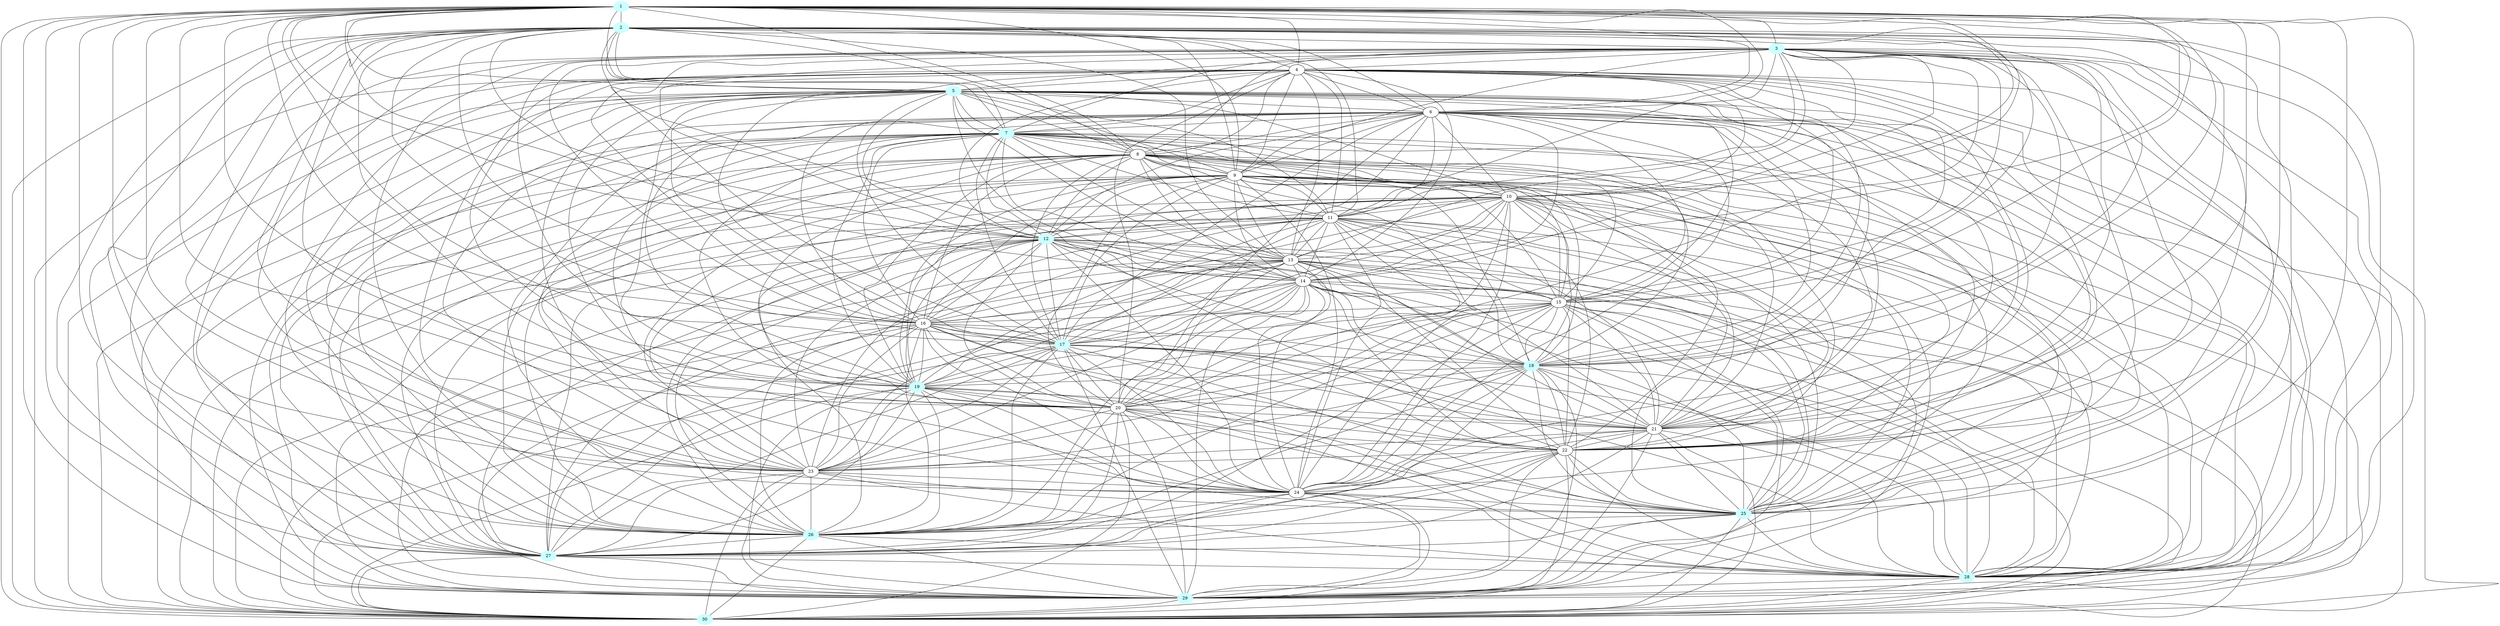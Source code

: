 graph G {
    1 [style=filled, color="#CCFFFF"];
    2 [style=filled, color="#CCFFFF"];
    3 [style=filled, color="#CCFFFF"];
    5 [style=filled, color="#CCFFFF"];
    7 [style=filled, color="#CCFFFF"];
    12 [style=filled, color="#CCFFFF"];
    17 [style=filled, color="#CCFFFF"];
    18 [style=filled, color="#CCFFFF"];
    19 [style=filled, color="#CCFFFF"];
    25 [style=filled, color="#CCFFFF"];
    26 [style=filled, color="#CCFFFF"];
    27 [style=filled, color="#CCFFFF"];
    28 [style=filled, color="#CCFFFF"];
    29 [style=filled, color="#CCFFFF"];
    30 [style=filled, color="#CCFFFF"];
    1 -- 2 [len= 4]
    1 -- 3 [len= 4]
    1 -- 4 [len= 6]
    1 -- 5 [len= 4]
    1 -- 6 [len= 5]
    1 -- 7 [len= 4]
    1 -- 8 [len= 4]
    1 -- 9 [len= 5]
    1 -- 10 [len= 5]
    1 -- 11 [len= 4]
    1 -- 12 [len= 4]
    1 -- 13 [len= 5]
    1 -- 14 [len= 4]
    1 -- 15 [len= 5]
    1 -- 16 [len= 5]
    1 -- 17 [len= 4]
    1 -- 18 [len= 4]
    1 -- 19 [len= 4]
    1 -- 20 [len= 4]
    1 -- 21 [len= 4]
    1 -- 22 [len= 5]
    1 -- 23 [len= 5]
    1 -- 24 [len= 4]
    1 -- 25 [len= 3]
    1 -- 26 [len= 4]
    1 -- 27 [len= 4]
    1 -- 28 [len= 4]
    1 -- 29 [len= 4]
    1 -- 30 [len= 4]
    2 -- 3 [len= 5]
    2 -- 4 [len= 6]
    2 -- 5 [len= 4]
    2 -- 6 [len= 5]
    2 -- 7 [len= 4]
    2 -- 8 [len= 5]
    2 -- 9 [len= 5]
    2 -- 10 [len= 5]
    2 -- 11 [len= 4]
    2 -- 12 [len= 4]
    2 -- 13 [len= 5]
    2 -- 14 [len= 4]
    2 -- 15 [len= 5]
    2 -- 16 [len= 5]
    2 -- 17 [len= 5]
    2 -- 18 [len= 4]
    2 -- 19 [len= 4]
    2 -- 20 [len= 4]
    2 -- 21 [len= 5]
    2 -- 22 [len= 5]
    2 -- 23 [len= 5]
    2 -- 24 [len= 4]
    2 -- 25 [len= 3]
    2 -- 26 [len= 4]
    2 -- 27 [len= 4]
    2 -- 28 [len= 4]
    2 -- 29 [len= 4]
    2 -- 30 [len= 4]
    3 -- 4 [len= 6]
    3 -- 5 [len= 4]
    3 -- 6 [len= 5]
    3 -- 7 [len= 5]
    3 -- 8 [len= 5]
    3 -- 9 [len= 5]
    3 -- 10 [len= 5]
    3 -- 11 [len= 5]
    3 -- 12 [len= 4]
    3 -- 13 [len= 5]
    3 -- 14 [len= 5]
    3 -- 15 [len= 5]
    3 -- 16 [len= 6]
    3 -- 17 [len= 5]
    3 -- 18 [len= 5]
    3 -- 19 [len= 5]
    3 -- 20 [len= 5]
    3 -- 21 [len= 5]
    3 -- 22 [len= 5]
    3 -- 23 [len= 5]
    3 -- 24 [len= 5]
    3 -- 25 [len= 4]
    3 -- 26 [len= 5]
    3 -- 27 [len= 5]
    3 -- 28 [len= 4]
    3 -- 29 [len= 5]
    3 -- 30 [len= 4]
    4 -- 5 [len= 6]
    4 -- 6 [len= 6]
    4 -- 7 [len= 6]
    4 -- 8 [len= 5]
    4 -- 9 [len= 5]
    4 -- 10 [len= 6]
    4 -- 11 [len= 5]
    4 -- 12 [len= 5]
    4 -- 13 [len= 5]
    4 -- 14 [len= 5]
    4 -- 15 [len= 7]
    4 -- 16 [len= 5]
    4 -- 17 [len= 5]
    4 -- 18 [len= 5]
    4 -- 19 [len= 6]
    4 -- 20 [len= 5]
    4 -- 21 [len= 5]
    4 -- 22 [len= 4]
    4 -- 23 [len= 6]
    4 -- 24 [len= 5]
    4 -- 25 [len= 4]
    4 -- 26 [len= 5]
    4 -- 27 [len= 5]
    4 -- 28 [len= 5]
    4 -- 29 [len= 5]
    4 -- 30 [len= 5]
    5 -- 6 [len= 5]
    5 -- 7 [len= 4]
    5 -- 8 [len= 5]
    5 -- 9 [len= 5]
    5 -- 10 [len= 5]
    5 -- 11 [len= 5]
    5 -- 12 [len= 4]
    5 -- 13 [len= 5]
    5 -- 14 [len= 4]
    5 -- 15 [len= 5]
    5 -- 16 [len= 5]
    5 -- 17 [len= 4]
    5 -- 18 [len= 4]
    5 -- 19 [len= 5]
    5 -- 20 [len= 5]
    5 -- 21 [len= 5]
    5 -- 22 [len= 5]
    5 -- 23 [len= 5]
    5 -- 24 [len= 4]
    5 -- 25 [len= 4]
    5 -- 26 [len= 4]
    5 -- 27 [len= 4]
    5 -- 28 [len= 4]
    5 -- 29 [len= 4]
    5 -- 30 [len= 4]
    6 -- 7 [len= 5]
    6 -- 8 [len= 5]
    6 -- 9 [len= 5]
    6 -- 10 [len= 6]
    6 -- 11 [len= 5]
    6 -- 12 [len= 5]
    6 -- 13 [len= 6]
    6 -- 14 [len= 5]
    6 -- 15 [len= 6]
    6 -- 16 [len= 6]
    6 -- 17 [len= 5]
    6 -- 18 [len= 5]
    6 -- 19 [len= 5]
    6 -- 20 [len= 5]
    6 -- 21 [len= 5]
    6 -- 22 [len= 5]
    6 -- 23 [len= 6]
    6 -- 24 [len= 5]
    6 -- 25 [len= 5]
    6 -- 26 [len= 5]
    6 -- 27 [len= 5]
    6 -- 28 [len= 5]
    6 -- 29 [len= 5]
    6 -- 30 [len= 5]
    7 -- 8 [len= 5]
    7 -- 9 [len= 5]
    7 -- 10 [len= 5]
    7 -- 11 [len= 4]
    7 -- 12 [len= 5]
    7 -- 13 [len= 5]
    7 -- 14 [len= 4]
    7 -- 15 [len= 5]
    7 -- 16 [len= 5]
    7 -- 17 [len= 5]
    7 -- 18 [len= 3]
    7 -- 19 [len= 4]
    7 -- 20 [len= 5]
    7 -- 21 [len= 5]
    7 -- 22 [len= 5]
    7 -- 23 [len= 5]
    7 -- 24 [len= 4]
    7 -- 25 [len= 4]
    7 -- 26 [len= 4]
    7 -- 27 [len= 4]
    7 -- 28 [len= 4]
    7 -- 29 [len= 4]
    7 -- 30 [len= 4]
    8 -- 9 [len= 4]
    8 -- 10 [len= 5]
    8 -- 11 [len= 4]
    8 -- 12 [len= 5]
    8 -- 13 [len= 5]
    8 -- 14 [len= 4]
    8 -- 15 [len= 6]
    8 -- 16 [len= 4]
    8 -- 17 [len= 4]
    8 -- 18 [len= 4]
    8 -- 19 [len= 4]
    8 -- 20 [len= 4]
    8 -- 21 [len= 4]
    8 -- 22 [len= 4]
    8 -- 23 [len= 5]
    8 -- 24 [len= 5]
    8 -- 25 [len= 4]
    8 -- 26 [len= 5]
    8 -- 27 [len= 4]
    8 -- 28 [len= 4]
    8 -- 29 [len= 4]
    8 -- 30 [len= 4]
    9 -- 10 [len= 4]
    9 -- 11 [len= 4]
    9 -- 12 [len= 5]
    9 -- 13 [len= 4]
    9 -- 14 [len= 4]
    9 -- 15 [len= 6]
    9 -- 16 [len= 5]
    9 -- 17 [len= 4]
    9 -- 18 [len= 4]
    9 -- 19 [len= 5]
    9 -- 20 [len= 5]
    9 -- 21 [len= 5]
    9 -- 22 [len= 4]
    9 -- 23 [len= 5]
    9 -- 24 [len= 5]
    9 -- 25 [len= 4]
    9 -- 26 [len= 4]
    9 -- 27 [len= 4]
    9 -- 28 [len= 4]
    9 -- 29 [len= 4]
    9 -- 30 [len= 4]
    10 -- 11 [len= 5]
    10 -- 12 [len= 5]
    10 -- 13 [len= 5]
    10 -- 14 [len= 5]
    10 -- 15 [len= 6]
    10 -- 16 [len= 5]
    10 -- 17 [len= 5]
    10 -- 18 [len= 4]
    10 -- 19 [len= 5]
    10 -- 20 [len= 5]
    10 -- 21 [len= 5]
    10 -- 22 [len= 5]
    10 -- 23 [len= 5]
    10 -- 24 [len= 4]
    10 -- 25 [len= 4]
    10 -- 26 [len= 4]
    10 -- 27 [len= 4]
    10 -- 28 [len= 4]
    10 -- 29 [len= 4]
    10 -- 30 [len= 5]
    11 -- 12 [len= 4]
    11 -- 13 [len= 5]
    11 -- 14 [len= 4]
    11 -- 15 [len= 6]
    11 -- 16 [len= 5]
    11 -- 17 [len= 4]
    11 -- 18 [len= 4]
    11 -- 19 [len= 4]
    11 -- 20 [len= 4]
    11 -- 21 [len= 4]
    11 -- 22 [len= 5]
    11 -- 23 [len= 5]
    11 -- 24 [len= 5]
    11 -- 25 [len= 4]
    11 -- 26 [len= 5]
    11 -- 27 [len= 4]
    11 -- 28 [len= 4]
    11 -- 29 [len= 4]
    11 -- 30 [len= 4]
    12 -- 13 [len= 5]
    12 -- 14 [len= 4]
    12 -- 15 [len= 5]
    12 -- 16 [len= 5]
    12 -- 17 [len= 4]
    12 -- 18 [len= 4]
    12 -- 19 [len= 4]
    12 -- 20 [len= 4]
    12 -- 21 [len= 4]
    12 -- 22 [len= 4]
    12 -- 23 [len= 5]
    12 -- 24 [len= 4]
    12 -- 25 [len= 3]
    12 -- 26 [len= 4]
    12 -- 27 [len= 4]
    12 -- 28 [len= 4]
    12 -- 29 [len= 4]
    12 -- 30 [len= 4]
    13 -- 14 [len= 5]
    13 -- 15 [len= 6]
    13 -- 16 [len= 4]
    13 -- 17 [len= 5]
    13 -- 18 [len= 5]
    13 -- 19 [len= 5]
    13 -- 20 [len= 5]
    13 -- 21 [len= 5]
    13 -- 22 [len= 4]
    13 -- 23 [len= 5]
    13 -- 24 [len= 5]
    13 -- 25 [len= 5]
    13 -- 26 [len= 4]
    13 -- 27 [len= 5]
    13 -- 28 [len= 4]
    13 -- 29 [len= 5]
    13 -- 30 [len= 5]
    14 -- 15 [len= 6]
    14 -- 16 [len= 4]
    14 -- 17 [len= 4]
    14 -- 18 [len= 4]
    14 -- 19 [len= 5]
    14 -- 20 [len= 4]
    14 -- 21 [len= 4]
    14 -- 22 [len= 4]
    14 -- 23 [len= 5]
    14 -- 24 [len= 4]
    14 -- 25 [len= 3]
    14 -- 26 [len= 5]
    14 -- 27 [len= 4]
    14 -- 28 [len= 4]
    14 -- 29 [len= 4]
    14 -- 30 [len= 4]
    15 -- 16 [len= 6]
    15 -- 17 [len= 5]
    15 -- 18 [len= 5]
    15 -- 19 [len= 5]
    15 -- 20 [len= 5]
    15 -- 21 [len= 5]
    15 -- 22 [len= 6]
    15 -- 23 [len= 5]
    15 -- 24 [len= 5]
    15 -- 25 [len= 5]
    15 -- 26 [len= 4]
    15 -- 27 [len= 5]
    15 -- 28 [len= 5]
    15 -- 29 [len= 4]
    15 -- 30 [len= 4]
    16 -- 17 [len= 5]
    16 -- 18 [len= 4]
    16 -- 19 [len= 5]
    16 -- 20 [len= 5]
    16 -- 21 [len= 5]
    16 -- 22 [len= 5]
    16 -- 23 [len= 5]
    16 -- 24 [len= 4]
    16 -- 25 [len= 4]
    16 -- 26 [len= 5]
    16 -- 27 [len= 5]
    16 -- 28 [len= 5]
    16 -- 29 [len= 5]
    16 -- 30 [len= 5]
    17 -- 18 [len= 4]
    17 -- 19 [len= 4]
    17 -- 20 [len= 4]
    17 -- 21 [len= 5]
    17 -- 22 [len= 4]
    17 -- 23 [len= 5]
    17 -- 24 [len= 4]
    17 -- 25 [len= 4]
    17 -- 26 [len= 4]
    17 -- 27 [len= 4]
    17 -- 28 [len= 4]
    17 -- 29 [len= 4]
    17 -- 30 [len= 4]
    18 -- 19 [len= 4]
    18 -- 20 [len= 4]
    18 -- 21 [len= 4]
    18 -- 22 [len= 4]
    18 -- 23 [len= 4]
    18 -- 24 [len= 4]
    18 -- 25 [len= 4]
    18 -- 26 [len= 4]
    18 -- 27 [len= 3]
    18 -- 28 [len= 4]
    18 -- 29 [len= 3]
    18 -- 30 [len= 4]
    19 -- 20 [len= 4]
    19 -- 21 [len= 4]
    19 -- 22 [len= 5]
    19 -- 23 [len= 4]
    19 -- 24 [len= 4]
    19 -- 25 [len= 3]
    19 -- 26 [len= 5]
    19 -- 27 [len= 4]
    19 -- 28 [len= 4]
    19 -- 29 [len= 4]
    19 -- 30 [len= 4]
    20 -- 21 [len= 4]
    20 -- 22 [len= 4]
    20 -- 23 [len= 5]
    20 -- 24 [len= 4]
    20 -- 25 [len= 4]
    20 -- 26 [len= 5]
    20 -- 27 [len= 4]
    20 -- 28 [len= 4]
    20 -- 29 [len= 4]
    20 -- 30 [len= 4]
    21 -- 22 [len= 5]
    21 -- 23 [len= 4]
    21 -- 24 [len= 5]
    21 -- 25 [len= 4]
    21 -- 26 [len= 5]
    21 -- 27 [len= 4]
    21 -- 28 [len= 4]
    21 -- 29 [len= 4]
    21 -- 30 [len= 4]
    22 -- 23 [len= 5]
    22 -- 24 [len= 5]
    22 -- 25 [len= 4]
    22 -- 26 [len= 4]
    22 -- 27 [len= 4]
    22 -- 28 [len= 4]
    22 -- 29 [len= 4]
    22 -- 30 [len= 4]
    23 -- 24 [len= 5]
    23 -- 25 [len= 4]
    23 -- 26 [len= 5]
    23 -- 27 [len= 5]
    23 -- 28 [len= 4]
    23 -- 29 [len= 4]
    23 -- 30 [len= 4]
    24 -- 25 [len= 3]
    24 -- 26 [len= 4]
    24 -- 27 [len= 4]
    24 -- 28 [len= 4]
    24 -- 29 [len= 4]
    24 -- 30 [len= 4]
    25 -- 26 [len= 4]
    25 -- 27 [len= 4]
    25 -- 28 [len= 4]
    25 -- 29 [len= 4]
    25 -- 30 [len= 4]
    26 -- 27 [len= 4]
    26 -- 28 [len= 4]
    26 -- 29 [len= 4]
    26 -- 30 [len= 4]
    27 -- 28 [len= 4]
    27 -- 29 [len= 4]
    27 -- 30 [len= 3]
    28 -- 29 [len= 3]
    28 -- 30 [len= 3]
    29 -- 30 [len= 4]
}
